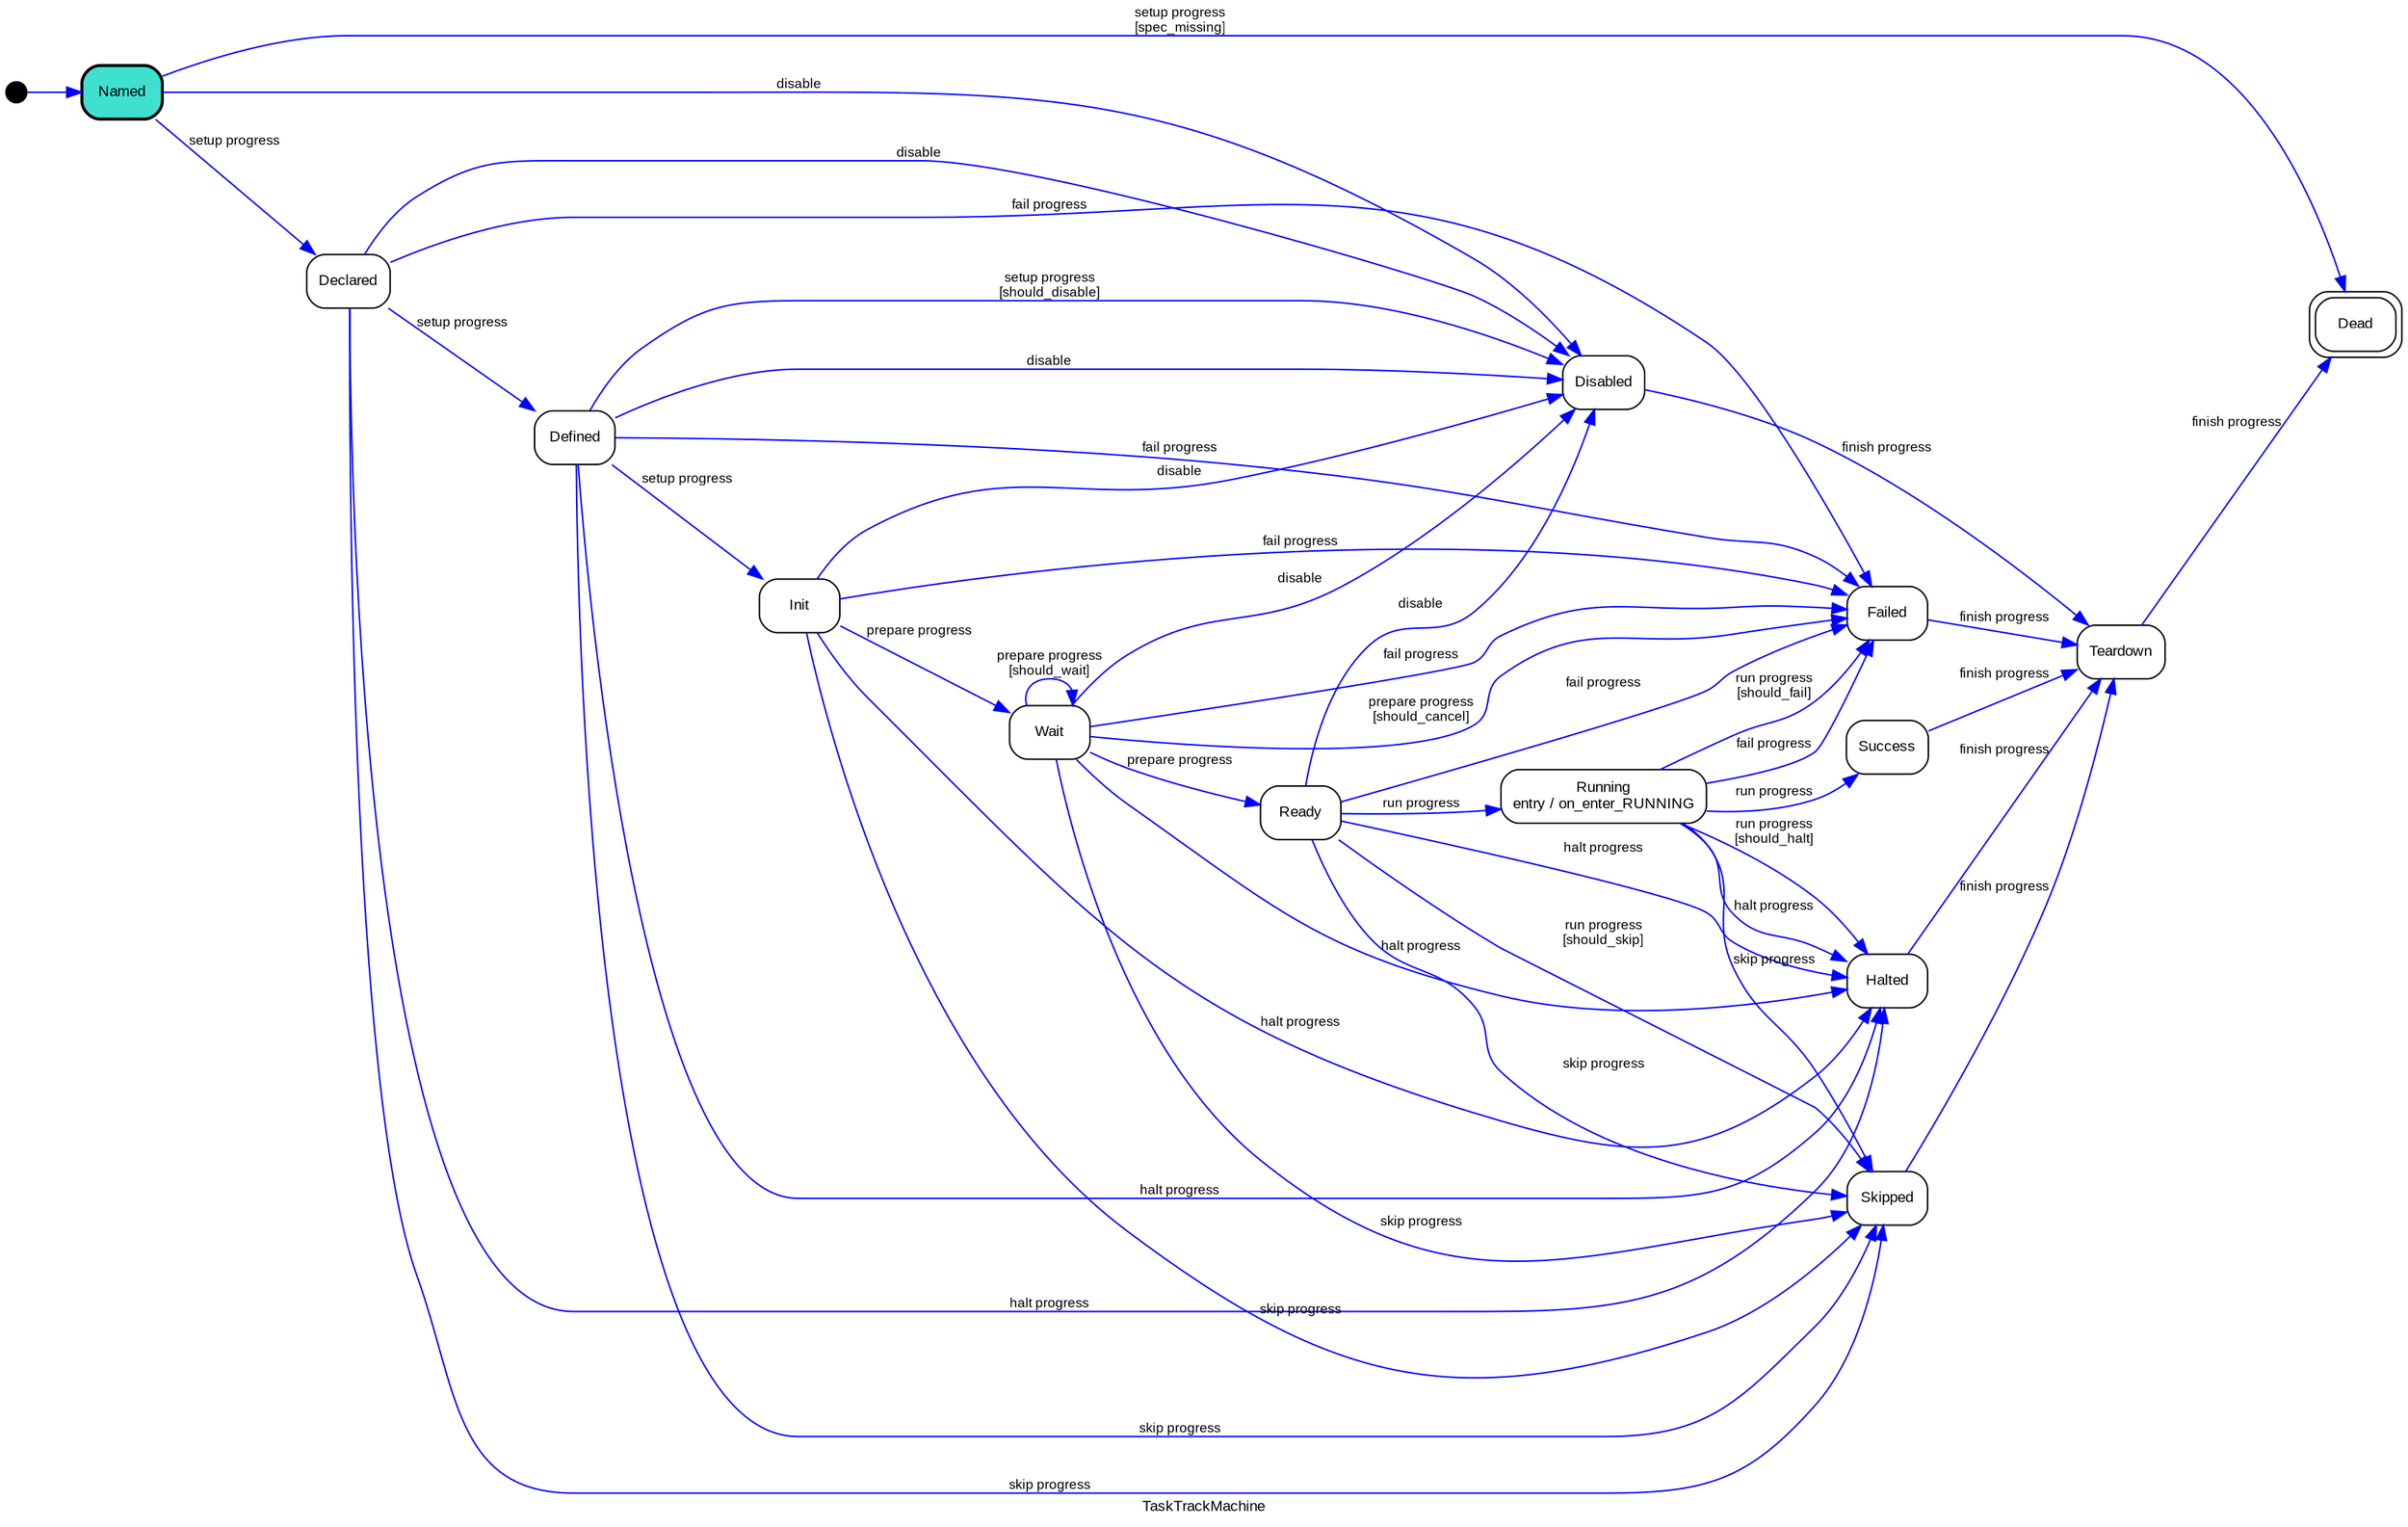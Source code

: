 digraph list {
label=TaskTrackMachine;
fontname=Arial;
fontsize=10;
rankdir=LR;
i [shape=circle, style=filled, fontsize=1, fixedsize=true, width=0.2, height=0.2, fillcolor=black];
i -> NAMED [label="", color=blue, fontname=Arial, fontsize=9];
NAMED [label=Named, shape=rectangle, style="rounded, filled", fontname=Arial, fontsize=10, peripheries=1, penwidth=2, fillcolor=turquoise];
NAMED -> DEAD [label="setup progress\n[spec_missing]", color=blue, fontname=Arial, fontsize=9];
NAMED -> DECLARED [label="setup progress", color=blue, fontname=Arial, fontsize=9];
NAMED -> DISABLED [label=disable, color=blue, fontname=Arial, fontsize=9];
DECLARED [label=Declared, shape=rectangle, style="rounded, filled", fontname=Arial, fontsize=10, peripheries=1, fillcolor=white];
DECLARED -> DEFINED [label="setup progress", color=blue, fontname=Arial, fontsize=9];
DECLARED -> DISABLED [label=disable, color=blue, fontname=Arial, fontsize=9];
DECLARED -> SKIPPED [label="skip progress", color=blue, fontname=Arial, fontsize=9];
DECLARED -> HALTED [label="halt progress", color=blue, fontname=Arial, fontsize=9];
DECLARED -> FAILED [label="fail progress", color=blue, fontname=Arial, fontsize=9];
DEFINED [label=Defined, shape=rectangle, style="rounded, filled", fontname=Arial, fontsize=10, peripheries=1, fillcolor=white];
DEFINED -> DISABLED [label="setup progress\n[should_disable]", color=blue, fontname=Arial, fontsize=9];
DEFINED -> INIT [label="setup progress", color=blue, fontname=Arial, fontsize=9];
DEFINED -> DISABLED [label=disable, color=blue, fontname=Arial, fontsize=9];
DEFINED -> SKIPPED [label="skip progress", color=blue, fontname=Arial, fontsize=9];
DEFINED -> HALTED [label="halt progress", color=blue, fontname=Arial, fontsize=9];
DEFINED -> FAILED [label="fail progress", color=blue, fontname=Arial, fontsize=9];
DISABLED [label=Disabled, shape=rectangle, style="rounded, filled", fontname=Arial, fontsize=10, peripheries=1, fillcolor=white];
DISABLED -> TEARDOWN [label="finish progress", color=blue, fontname=Arial, fontsize=9];
INIT [label=Init, shape=rectangle, style="rounded, filled", fontname=Arial, fontsize=10, peripheries=1, fillcolor=white];
INIT -> WAIT [label="prepare progress", color=blue, fontname=Arial, fontsize=9];
INIT -> DISABLED [label=disable, color=blue, fontname=Arial, fontsize=9];
INIT -> SKIPPED [label="skip progress", color=blue, fontname=Arial, fontsize=9];
INIT -> HALTED [label="halt progress", color=blue, fontname=Arial, fontsize=9];
INIT -> FAILED [label="fail progress", color=blue, fontname=Arial, fontsize=9];
WAIT [label=Wait, shape=rectangle, style="rounded, filled", fontname=Arial, fontsize=10, peripheries=1, fillcolor=white];
WAIT -> FAILED [label="prepare progress\n[should_cancel]", color=blue, fontname=Arial, fontsize=9];
WAIT -> WAIT [label="prepare progress\n[should_wait]", color=blue, fontname=Arial, fontsize=9];
WAIT -> READY [label="prepare progress", color=blue, fontname=Arial, fontsize=9];
WAIT -> DISABLED [label=disable, color=blue, fontname=Arial, fontsize=9];
WAIT -> SKIPPED [label="skip progress", color=blue, fontname=Arial, fontsize=9];
WAIT -> HALTED [label="halt progress", color=blue, fontname=Arial, fontsize=9];
WAIT -> FAILED [label="fail progress", color=blue, fontname=Arial, fontsize=9];
READY [label=Ready, shape=rectangle, style="rounded, filled", fontname=Arial, fontsize=10, peripheries=1, fillcolor=white];
READY -> SKIPPED [label="run progress\n[should_skip]", color=blue, fontname=Arial, fontsize=9];
READY -> RUNNING [label="run progress", color=blue, fontname=Arial, fontsize=9];
READY -> DISABLED [label=disable, color=blue, fontname=Arial, fontsize=9];
READY -> SKIPPED [label="skip progress", color=blue, fontname=Arial, fontsize=9];
READY -> HALTED [label="halt progress", color=blue, fontname=Arial, fontsize=9];
READY -> FAILED [label="fail progress", color=blue, fontname=Arial, fontsize=9];
RUNNING [label="Running\nentry / on_enter_RUNNING", shape=rectangle, style="rounded, filled", fontname=Arial, fontsize=10, peripheries=1, fillcolor=white];
RUNNING -> HALTED [label="run progress\n[should_halt]", color=blue, fontname=Arial, fontsize=9];
RUNNING -> FAILED [label="run progress\n[should_fail]", color=blue, fontname=Arial, fontsize=9];
RUNNING -> SUCCESS [label="run progress", color=blue, fontname=Arial, fontsize=9];
RUNNING -> SKIPPED [label="skip progress", color=blue, fontname=Arial, fontsize=9];
RUNNING -> HALTED [label="halt progress", color=blue, fontname=Arial, fontsize=9];
RUNNING -> FAILED [label="fail progress", color=blue, fontname=Arial, fontsize=9];
SKIPPED [label=Skipped, shape=rectangle, style="rounded, filled", fontname=Arial, fontsize=10, peripheries=1, fillcolor=white];
SKIPPED -> TEARDOWN [label="finish progress", color=blue, fontname=Arial, fontsize=9];
HALTED [label=Halted, shape=rectangle, style="rounded, filled", fontname=Arial, fontsize=10, peripheries=1, fillcolor=white];
HALTED -> TEARDOWN [label="finish progress", color=blue, fontname=Arial, fontsize=9];
FAILED [label=Failed, shape=rectangle, style="rounded, filled", fontname=Arial, fontsize=10, peripheries=1, fillcolor=white];
FAILED -> TEARDOWN [label="finish progress", color=blue, fontname=Arial, fontsize=9];
SUCCESS [label=Success, shape=rectangle, style="rounded, filled", fontname=Arial, fontsize=10, peripheries=1, fillcolor=white];
SUCCESS -> TEARDOWN [label="finish progress", color=blue, fontname=Arial, fontsize=9];
TEARDOWN [label=Teardown, shape=rectangle, style="rounded, filled", fontname=Arial, fontsize=10, peripheries=1, fillcolor=white];
TEARDOWN -> DEAD [label="finish progress", color=blue, fontname=Arial, fontsize=9];
DEAD [label=Dead, shape=rectangle, style="rounded, filled", fontname=Arial, fontsize=10, peripheries=2, fillcolor=white];
}
